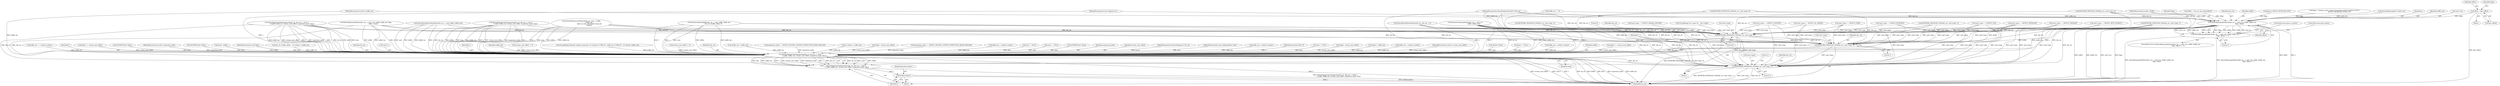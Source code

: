 digraph "0_suricata_47afc577ff763150f9b47f10331f5ef9eb847a57@pointer" {
"1001216" [label="(Call,offset = bjd->offset)"];
"1001266" [label="(Call,DetectBytejumpDoMatch(det_ctx, s, smd->ctx, buffer, buffer_len,\n                                  flags, offset))"];
"1001265" [label="(Call,DetectBytejumpDoMatch(det_ctx, s, smd->ctx, buffer, buffer_len,\n                                  flags, offset) != 1)"];
"1001529" [label="(Call,KEYWORD_PROFILING_END(det_ctx, smd->type, 0))"];
"1001544" [label="(Call,KEYWORD_PROFILING_END(det_ctx, smd->type, 1))"];
"1001553" [label="(Call,DetectEngineContentInspection(de_ctx, det_ctx, s, smd+1,\n                f, buffer, buffer_len, stream_start_offset, inspection_mode, data))"];
"1001551" [label="(Call,r = DetectEngineContentInspection(de_ctx, det_ctx, s, smd+1,\n                f, buffer, buffer_len, stream_start_offset, inspection_mode, data))"];
"1001566" [label="(Call,SCReturnInt(r))"];
"1001569" [label="(Call,KEYWORD_PROFILING_END(det_ctx, smd->type, 1))"];
"1001216" [label="(Call,offset = bjd->offset)"];
"1001562" [label="(Identifier,buffer_len)"];
"1001543" [label="(Block,)"];
"1000540" [label="(Call,stream_start_offset != 0)"];
"1000181" [label="(Call,KEYWORD_PROFILING_END(det_ctx, smd->type, 0))"];
"1000177" [label="(Call,buffer_len == 0)"];
"1000139" [label="(MethodParameterIn,uint32_t buffer_len)"];
"1001462" [label="(Call,DetectLuaMatchBuffer(det_ctx, s, smd, buffer, buffer_len,\n                    det_ctx->buffer_offset, f))"];
"1001566" [label="(Call,SCReturnInt(r))"];
"1000135" [label="(MethodParameterIn,const Signature *s)"];
"1000945" [label="(Call,SCLogDebug(\"absolute isdataat mismatch, id->isdataat %\"PRIu32\", buffer_len %\"PRIu32\"\", id->dataat, buffer_len))"];
"1001411" [label="(Call,buffer_len > urilend->urilen1)"];
"1001536" [label="(Literal,0)"];
"1001226" [label="(Call,offset = det_ctx->bj_values[offset])"];
"1001554" [label="(Identifier,de_ctx)"];
"1001557" [label="(Call,smd+1)"];
"1001556" [label="(Identifier,s)"];
"1000382" [label="(Call,stream_start_offset != 0)"];
"1001279" [label="(ControlStructure,goto match;)"];
"1001275" [label="(Identifier,offset)"];
"1001555" [label="(Identifier,det_ctx)"];
"1000645" [label="(Call,sbuffer_len > buffer_len)"];
"1001217" [label="(Identifier,offset)"];
"1001567" [label="(Identifier,r)"];
"1001362" [label="(Call,smd->type == DETECT_AL_URILEN)"];
"1000961" [label="(Call,smd->type == DETECT_PCRE)"];
"1000771" [label="(Call,inspection_mode == DETECT_ENGINE_CONTENT_INSPECTION_MODE_PAYLOAD)"];
"1000927" [label="(Call,id->dataat < buffer_len)"];
"1001038" [label="(Call,KEYWORD_PROFILING_END(det_ctx, smd->type, 1))"];
"1001569" [label="(Call,KEYWORD_PROFILING_END(det_ctx, smd->type, 1))"];
"1000567" [label="(Call,depth - stream_start_offset)"];
"1001552" [label="(Identifier,r)"];
"1001003" [label="(Call,inspection_mode == DETECT_ENGINE_CONTENT_INSPECTION_MODE_PAYLOAD)"];
"1001267" [label="(Identifier,det_ctx)"];
"1001565" [label="(Identifier,data)"];
"1001549" [label="(Literal,1)"];
"1001571" [label="(Call,smd->type)"];
"1001423" [label="(Call,buffer_len > urilend->urilen1)"];
"1001150" [label="(Call,data != NULL)"];
"1000190" [label="(Call,smd->type == DETECT_CONTENT)"];
"1000174" [label="(Call,smd == NULL)"];
"1001272" [label="(Identifier,buffer)"];
"1001320" [label="(Call,(DCERPCState *)data)"];
"1001544" [label="(Call,KEYWORD_PROFILING_END(det_ctx, smd->type, 1))"];
"1000870" [label="(Call,smd->type == DETECT_ISDATAAT)"];
"1001568" [label="(JumpTarget,final_match:)"];
"1001551" [label="(Call,r = DetectEngineContentInspection(de_ctx, det_ctx, s, smd+1,\n                f, buffer, buffer_len, stream_start_offset, inspection_mode, data))"];
"1001574" [label="(Literal,1)"];
"1001546" [label="(Call,smd->type)"];
"1001235" [label="(Call,flags & DETECT_BYTEJUMP_DCE)"];
"1001564" [label="(Identifier,inspection_mode)"];
"1001248" [label="(Call,flags |= ((dcerpc_state->dcerpc.dcerpchdr.packed_drep[0] & 0x10) ?\n                      DETECT_BYTEJUMP_LITTLE: 0))"];
"1001563" [label="(Identifier,stream_start_offset)"];
"1000133" [label="(MethodParameterIn,DetectEngineCtx *de_ctx)"];
"1001577" [label="(MethodReturn,int)"];
"1001223" [label="(Identifier,flags)"];
"1001276" [label="(Literal,1)"];
"1001576" [label="(Literal,1)"];
"1001529" [label="(Call,KEYWORD_PROFILING_END(det_ctx, smd->type, 0))"];
"1001570" [label="(Identifier,det_ctx)"];
"1000136" [label="(MethodParameterIn,const SigMatchData *smd)"];
"1001400" [label="(Call,buffer_len < urilend->urilen1)"];
"1001341" [label="(Call,DetectByteExtractDoMatch(det_ctx, smd, s, buffer,\n                                     buffer_len,\n                                     &det_ctx->bj_values[bed->local_id],\n                                     endian))"];
"1000796" [label="(Call,KEYWORD_PROFILING_END(det_ctx, smd->type, 1))"];
"1000137" [label="(MethodParameterIn,Flow *f)"];
"1001204" [label="(Call,(DetectBytejumpData *)smd->ctx)"];
"1001200" [label="(Block,)"];
"1001512" [label="(Call,DetectBase64DataDoMatch(de_ctx, det_ctx, s, f))"];
"1001553" [label="(Call,DetectEngineContentInspection(de_ctx, det_ctx, s, smd+1,\n                f, buffer, buffer_len, stream_start_offset, inspection_mode, data))"];
"1001530" [label="(Identifier,det_ctx)"];
"1001238" [label="(Call,data != NULL)"];
"1001505" [label="(Call,KEYWORD_PROFILING_END(det_ctx, smd->type, 1))"];
"1001278" [label="(ControlStructure,goto no_match;)"];
"1001268" [label="(Identifier,s)"];
"1001452" [label="(Call,smd->type == DETECT_LUA)"];
"1000407" [label="(Call,depth - stream_start_offset)"];
"1001089" [label="(Call,smd->type == DETECT_BYTETEST)"];
"1001273" [label="(Identifier,buffer_len)"];
"1000164" [label="(Call,KEYWORD_PROFILING_END(det_ctx, smd->type, 0))"];
"1001195" [label="(Call,smd->type == DETECT_BYTEJUMP)"];
"1000602" [label="(Call,depth > buffer_len)"];
"1001428" [label="(Call,buffer_len < urilend->urilen2)"];
"1000140" [label="(MethodParameterIn,uint32_t stream_start_offset)"];
"1001269" [label="(Call,smd->ctx)"];
"1000134" [label="(MethodParameterIn,DetectEngineThreadCtx *det_ctx)"];
"1001482" [label="(Call,smd->type == DETECT_BASE64_DECODE)"];
"1001489" [label="(Call,DetectBase64DecodeDoMatch(det_ctx, s, smd, buffer, buffer_len))"];
"1001521" [label="(Call,SCLogDebug(\"sm->type %u\", smd->type))"];
"1001274" [label="(Identifier,flags)"];
"1001013" [label="(Call,DetectPcrePayloadMatch(det_ctx, s, smd, p, f,\n                                       buffer, buffer_len))"];
"1001008" [label="(Call,(Packet *)data)"];
"1001545" [label="(Identifier,det_ctx)"];
"1001313" [label="(Call,data != NULL)"];
"1001051" [label="(Call,DetectEngineContentInspection(de_ctx, det_ctx, s, smd+1,\n                    f, buffer, buffer_len, stream_start_offset, inspection_mode, data))"];
"1001534" [label="(Literal,0)"];
"1001561" [label="(Identifier,buffer)"];
"1000550" [label="(Call,depth <= stream_start_offset)"];
"1000805" [label="(Call,DetectEngineContentInspection(de_ctx, det_ctx, s, smd+1,\n                        f, buffer, buffer_len, stream_start_offset, inspection_mode, data))"];
"1000138" [label="(MethodParameterIn,uint8_t *buffer)"];
"1001389" [label="(Call,buffer_len == urilend->urilen1)"];
"1001560" [label="(Identifier,f)"];
"1000390" [label="(Call,depth <= stream_start_offset)"];
"1001264" [label="(ControlStructure,if (DetectBytejumpDoMatch(det_ctx, s, smd->ctx, buffer, buffer_len,\n                                  flags, offset) != 1))"];
"1001245" [label="(Call,(DCERPCState *)data)"];
"1000141" [label="(MethodParameterIn,uint8_t inspection_mode)"];
"1001157" [label="(Call,(DCERPCState *)data)"];
"1000746" [label="(Call,found - buffer)"];
"1001218" [label="(Call,bjd->offset)"];
"1001282" [label="(Call,smd->type == DETECT_BYTE_EXTRACT)"];
"1001265" [label="(Call,DetectBytejumpDoMatch(det_ctx, s, smd->ctx, buffer, buffer_len,\n                                  flags, offset) != 1)"];
"1001531" [label="(Call,smd->type)"];
"1001178" [label="(Call,DetectBytetestDoMatch(det_ctx, s, smd->ctx, buffer, buffer_len, flags,\n                                  offset, value))"];
"1001266" [label="(Call,DetectBytejumpDoMatch(det_ctx, s, smd->ctx, buffer, buffer_len,\n                                  flags, offset))"];
"1000142" [label="(MethodParameterIn,void *data)"];
"1000143" [label="(Block,)"];
"1000894" [label="(Call,det_ctx->buffer_offset + id->dataat > buffer_len)"];
"1001216" -> "1001200"  [label="AST: "];
"1001216" -> "1001218"  [label="CFG: "];
"1001217" -> "1001216"  [label="AST: "];
"1001218" -> "1001216"  [label="AST: "];
"1001223" -> "1001216"  [label="CFG: "];
"1001216" -> "1001577"  [label="DDG: bjd->offset"];
"1001216" -> "1001266"  [label="DDG: offset"];
"1001266" -> "1001265"  [label="AST: "];
"1001266" -> "1001275"  [label="CFG: "];
"1001267" -> "1001266"  [label="AST: "];
"1001268" -> "1001266"  [label="AST: "];
"1001269" -> "1001266"  [label="AST: "];
"1001272" -> "1001266"  [label="AST: "];
"1001273" -> "1001266"  [label="AST: "];
"1001274" -> "1001266"  [label="AST: "];
"1001275" -> "1001266"  [label="AST: "];
"1001276" -> "1001266"  [label="CFG: "];
"1001266" -> "1001577"  [label="DDG: offset"];
"1001266" -> "1001577"  [label="DDG: s"];
"1001266" -> "1001577"  [label="DDG: buffer"];
"1001266" -> "1001577"  [label="DDG: buffer_len"];
"1001266" -> "1001577"  [label="DDG: smd->ctx"];
"1001266" -> "1001577"  [label="DDG: flags"];
"1001266" -> "1001265"  [label="DDG: flags"];
"1001266" -> "1001265"  [label="DDG: offset"];
"1001266" -> "1001265"  [label="DDG: buffer"];
"1001266" -> "1001265"  [label="DDG: det_ctx"];
"1001266" -> "1001265"  [label="DDG: smd->ctx"];
"1001266" -> "1001265"  [label="DDG: buffer_len"];
"1001266" -> "1001265"  [label="DDG: s"];
"1000181" -> "1001266"  [label="DDG: det_ctx"];
"1000164" -> "1001266"  [label="DDG: det_ctx"];
"1000134" -> "1001266"  [label="DDG: det_ctx"];
"1000135" -> "1001266"  [label="DDG: s"];
"1001204" -> "1001266"  [label="DDG: smd->ctx"];
"1000138" -> "1001266"  [label="DDG: buffer"];
"1000177" -> "1001266"  [label="DDG: buffer_len"];
"1000139" -> "1001266"  [label="DDG: buffer_len"];
"1001248" -> "1001266"  [label="DDG: flags"];
"1001235" -> "1001266"  [label="DDG: flags"];
"1001226" -> "1001266"  [label="DDG: offset"];
"1001266" -> "1001529"  [label="DDG: det_ctx"];
"1001266" -> "1001544"  [label="DDG: det_ctx"];
"1001266" -> "1001553"  [label="DDG: buffer"];
"1001266" -> "1001553"  [label="DDG: buffer_len"];
"1001266" -> "1001553"  [label="DDG: s"];
"1001266" -> "1001569"  [label="DDG: det_ctx"];
"1001265" -> "1001264"  [label="AST: "];
"1001265" -> "1001276"  [label="CFG: "];
"1001276" -> "1001265"  [label="AST: "];
"1001278" -> "1001265"  [label="CFG: "];
"1001279" -> "1001265"  [label="CFG: "];
"1001265" -> "1001577"  [label="DDG: DetectBytejumpDoMatch(det_ctx, s, smd->ctx, buffer, buffer_len,\n                                  flags, offset) != 1"];
"1001265" -> "1001577"  [label="DDG: DetectBytejumpDoMatch(det_ctx, s, smd->ctx, buffer, buffer_len,\n                                  flags, offset)"];
"1001529" -> "1000143"  [label="AST: "];
"1001529" -> "1001534"  [label="CFG: "];
"1001530" -> "1001529"  [label="AST: "];
"1001531" -> "1001529"  [label="AST: "];
"1001534" -> "1001529"  [label="AST: "];
"1001536" -> "1001529"  [label="CFG: "];
"1001529" -> "1001577"  [label="DDG: KEYWORD_PROFILING_END(det_ctx, smd->type, 0)"];
"1000181" -> "1001529"  [label="DDG: det_ctx"];
"1001341" -> "1001529"  [label="DDG: det_ctx"];
"1001512" -> "1001529"  [label="DDG: det_ctx"];
"1001013" -> "1001529"  [label="DDG: det_ctx"];
"1001489" -> "1001529"  [label="DDG: det_ctx"];
"1001462" -> "1001529"  [label="DDG: det_ctx"];
"1000805" -> "1001529"  [label="DDG: det_ctx"];
"1001178" -> "1001529"  [label="DDG: det_ctx"];
"1000164" -> "1001529"  [label="DDG: det_ctx"];
"1001051" -> "1001529"  [label="DDG: det_ctx"];
"1000134" -> "1001529"  [label="DDG: det_ctx"];
"1001038" -> "1001529"  [label="DDG: smd->type"];
"1001282" -> "1001529"  [label="DDG: smd->type"];
"1000870" -> "1001529"  [label="DDG: smd->type"];
"1001521" -> "1001529"  [label="DDG: smd->type"];
"1000190" -> "1001529"  [label="DDG: smd->type"];
"1001195" -> "1001529"  [label="DDG: smd->type"];
"1000796" -> "1001529"  [label="DDG: smd->type"];
"1001089" -> "1001529"  [label="DDG: smd->type"];
"1001505" -> "1001529"  [label="DDG: smd->type"];
"1001362" -> "1001529"  [label="DDG: smd->type"];
"1000961" -> "1001529"  [label="DDG: smd->type"];
"1001452" -> "1001529"  [label="DDG: smd->type"];
"1001482" -> "1001529"  [label="DDG: smd->type"];
"1001529" -> "1001544"  [label="DDG: det_ctx"];
"1001529" -> "1001544"  [label="DDG: smd->type"];
"1001529" -> "1001569"  [label="DDG: det_ctx"];
"1001529" -> "1001569"  [label="DDG: smd->type"];
"1001544" -> "1001543"  [label="AST: "];
"1001544" -> "1001549"  [label="CFG: "];
"1001545" -> "1001544"  [label="AST: "];
"1001546" -> "1001544"  [label="AST: "];
"1001549" -> "1001544"  [label="AST: "];
"1001552" -> "1001544"  [label="CFG: "];
"1000181" -> "1001544"  [label="DDG: det_ctx"];
"1001341" -> "1001544"  [label="DDG: det_ctx"];
"1001013" -> "1001544"  [label="DDG: det_ctx"];
"1000164" -> "1001544"  [label="DDG: det_ctx"];
"1001462" -> "1001544"  [label="DDG: det_ctx"];
"1000805" -> "1001544"  [label="DDG: det_ctx"];
"1001178" -> "1001544"  [label="DDG: det_ctx"];
"1000134" -> "1001544"  [label="DDG: det_ctx"];
"1001038" -> "1001544"  [label="DDG: smd->type"];
"1000870" -> "1001544"  [label="DDG: smd->type"];
"1000190" -> "1001544"  [label="DDG: smd->type"];
"1001195" -> "1001544"  [label="DDG: smd->type"];
"1001452" -> "1001544"  [label="DDG: smd->type"];
"1000796" -> "1001544"  [label="DDG: smd->type"];
"1001089" -> "1001544"  [label="DDG: smd->type"];
"1001282" -> "1001544"  [label="DDG: smd->type"];
"1001362" -> "1001544"  [label="DDG: smd->type"];
"1000961" -> "1001544"  [label="DDG: smd->type"];
"1001544" -> "1001553"  [label="DDG: det_ctx"];
"1001544" -> "1001569"  [label="DDG: smd->type"];
"1001553" -> "1001551"  [label="AST: "];
"1001553" -> "1001565"  [label="CFG: "];
"1001554" -> "1001553"  [label="AST: "];
"1001555" -> "1001553"  [label="AST: "];
"1001556" -> "1001553"  [label="AST: "];
"1001557" -> "1001553"  [label="AST: "];
"1001560" -> "1001553"  [label="AST: "];
"1001561" -> "1001553"  [label="AST: "];
"1001562" -> "1001553"  [label="AST: "];
"1001563" -> "1001553"  [label="AST: "];
"1001564" -> "1001553"  [label="AST: "];
"1001565" -> "1001553"  [label="AST: "];
"1001551" -> "1001553"  [label="CFG: "];
"1001553" -> "1001577"  [label="DDG: stream_start_offset"];
"1001553" -> "1001577"  [label="DDG: smd+1"];
"1001553" -> "1001577"  [label="DDG: s"];
"1001553" -> "1001577"  [label="DDG: de_ctx"];
"1001553" -> "1001577"  [label="DDG: buffer"];
"1001553" -> "1001577"  [label="DDG: data"];
"1001553" -> "1001577"  [label="DDG: inspection_mode"];
"1001553" -> "1001577"  [label="DDG: buffer_len"];
"1001553" -> "1001577"  [label="DDG: f"];
"1001553" -> "1001551"  [label="DDG: de_ctx"];
"1001553" -> "1001551"  [label="DDG: smd+1"];
"1001553" -> "1001551"  [label="DDG: buffer"];
"1001553" -> "1001551"  [label="DDG: data"];
"1001553" -> "1001551"  [label="DDG: buffer_len"];
"1001553" -> "1001551"  [label="DDG: f"];
"1001553" -> "1001551"  [label="DDG: stream_start_offset"];
"1001553" -> "1001551"  [label="DDG: inspection_mode"];
"1001553" -> "1001551"  [label="DDG: s"];
"1001553" -> "1001551"  [label="DDG: det_ctx"];
"1001512" -> "1001553"  [label="DDG: de_ctx"];
"1001512" -> "1001553"  [label="DDG: f"];
"1001512" -> "1001553"  [label="DDG: s"];
"1000805" -> "1001553"  [label="DDG: de_ctx"];
"1000805" -> "1001553"  [label="DDG: buffer"];
"1000805" -> "1001553"  [label="DDG: data"];
"1000805" -> "1001553"  [label="DDG: buffer_len"];
"1000805" -> "1001553"  [label="DDG: f"];
"1000805" -> "1001553"  [label="DDG: stream_start_offset"];
"1000805" -> "1001553"  [label="DDG: inspection_mode"];
"1000805" -> "1001553"  [label="DDG: s"];
"1001051" -> "1001553"  [label="DDG: de_ctx"];
"1001051" -> "1001553"  [label="DDG: buffer"];
"1001051" -> "1001553"  [label="DDG: data"];
"1001051" -> "1001553"  [label="DDG: buffer_len"];
"1001051" -> "1001553"  [label="DDG: f"];
"1001051" -> "1001553"  [label="DDG: stream_start_offset"];
"1001051" -> "1001553"  [label="DDG: inspection_mode"];
"1001051" -> "1001553"  [label="DDG: s"];
"1000133" -> "1001553"  [label="DDG: de_ctx"];
"1001013" -> "1001553"  [label="DDG: smd"];
"1001013" -> "1001553"  [label="DDG: buffer"];
"1001013" -> "1001553"  [label="DDG: buffer_len"];
"1001013" -> "1001553"  [label="DDG: f"];
"1001013" -> "1001553"  [label="DDG: s"];
"1001489" -> "1001553"  [label="DDG: smd"];
"1001489" -> "1001553"  [label="DDG: buffer"];
"1001489" -> "1001553"  [label="DDG: buffer_len"];
"1001489" -> "1001553"  [label="DDG: s"];
"1001341" -> "1001553"  [label="DDG: smd"];
"1001341" -> "1001553"  [label="DDG: buffer"];
"1001341" -> "1001553"  [label="DDG: buffer_len"];
"1001341" -> "1001553"  [label="DDG: s"];
"1001462" -> "1001553"  [label="DDG: smd"];
"1001462" -> "1001553"  [label="DDG: buffer"];
"1001462" -> "1001553"  [label="DDG: buffer_len"];
"1001462" -> "1001553"  [label="DDG: f"];
"1001462" -> "1001553"  [label="DDG: s"];
"1000174" -> "1001553"  [label="DDG: smd"];
"1000136" -> "1001553"  [label="DDG: smd"];
"1000746" -> "1001553"  [label="DDG: buffer"];
"1001178" -> "1001553"  [label="DDG: buffer"];
"1001178" -> "1001553"  [label="DDG: buffer_len"];
"1001178" -> "1001553"  [label="DDG: s"];
"1000138" -> "1001553"  [label="DDG: buffer"];
"1001245" -> "1001553"  [label="DDG: data"];
"1001150" -> "1001553"  [label="DDG: data"];
"1001238" -> "1001553"  [label="DDG: data"];
"1001320" -> "1001553"  [label="DDG: data"];
"1001157" -> "1001553"  [label="DDG: data"];
"1001008" -> "1001553"  [label="DDG: data"];
"1001313" -> "1001553"  [label="DDG: data"];
"1000142" -> "1001553"  [label="DDG: data"];
"1001428" -> "1001553"  [label="DDG: buffer_len"];
"1000945" -> "1001553"  [label="DDG: buffer_len"];
"1000602" -> "1001553"  [label="DDG: buffer_len"];
"1001423" -> "1001553"  [label="DDG: buffer_len"];
"1001411" -> "1001553"  [label="DDG: buffer_len"];
"1000177" -> "1001553"  [label="DDG: buffer_len"];
"1000645" -> "1001553"  [label="DDG: buffer_len"];
"1001400" -> "1001553"  [label="DDG: buffer_len"];
"1000927" -> "1001553"  [label="DDG: buffer_len"];
"1000894" -> "1001553"  [label="DDG: buffer_len"];
"1001389" -> "1001553"  [label="DDG: buffer_len"];
"1000139" -> "1001553"  [label="DDG: buffer_len"];
"1000137" -> "1001553"  [label="DDG: f"];
"1000382" -> "1001553"  [label="DDG: stream_start_offset"];
"1000407" -> "1001553"  [label="DDG: stream_start_offset"];
"1000390" -> "1001553"  [label="DDG: stream_start_offset"];
"1000550" -> "1001553"  [label="DDG: stream_start_offset"];
"1000540" -> "1001553"  [label="DDG: stream_start_offset"];
"1000567" -> "1001553"  [label="DDG: stream_start_offset"];
"1000140" -> "1001553"  [label="DDG: stream_start_offset"];
"1000771" -> "1001553"  [label="DDG: inspection_mode"];
"1001003" -> "1001553"  [label="DDG: inspection_mode"];
"1000141" -> "1001553"  [label="DDG: inspection_mode"];
"1000135" -> "1001553"  [label="DDG: s"];
"1000134" -> "1001553"  [label="DDG: det_ctx"];
"1001553" -> "1001569"  [label="DDG: det_ctx"];
"1001551" -> "1001543"  [label="AST: "];
"1001552" -> "1001551"  [label="AST: "];
"1001567" -> "1001551"  [label="CFG: "];
"1001551" -> "1001577"  [label="DDG: DetectEngineContentInspection(de_ctx, det_ctx, s, smd+1,\n                f, buffer, buffer_len, stream_start_offset, inspection_mode, data)"];
"1001551" -> "1001566"  [label="DDG: r"];
"1001566" -> "1001543"  [label="AST: "];
"1001566" -> "1001567"  [label="CFG: "];
"1001567" -> "1001566"  [label="AST: "];
"1001568" -> "1001566"  [label="CFG: "];
"1001566" -> "1001577"  [label="DDG: r"];
"1001566" -> "1001577"  [label="DDG: SCReturnInt(r)"];
"1001569" -> "1000143"  [label="AST: "];
"1001569" -> "1001574"  [label="CFG: "];
"1001570" -> "1001569"  [label="AST: "];
"1001571" -> "1001569"  [label="AST: "];
"1001574" -> "1001569"  [label="AST: "];
"1001576" -> "1001569"  [label="CFG: "];
"1001569" -> "1001577"  [label="DDG: KEYWORD_PROFILING_END(det_ctx, smd->type, 1)"];
"1001569" -> "1001577"  [label="DDG: smd->type"];
"1001569" -> "1001577"  [label="DDG: det_ctx"];
"1000181" -> "1001569"  [label="DDG: det_ctx"];
"1001341" -> "1001569"  [label="DDG: det_ctx"];
"1001512" -> "1001569"  [label="DDG: det_ctx"];
"1001013" -> "1001569"  [label="DDG: det_ctx"];
"1000164" -> "1001569"  [label="DDG: det_ctx"];
"1001462" -> "1001569"  [label="DDG: det_ctx"];
"1000805" -> "1001569"  [label="DDG: det_ctx"];
"1001178" -> "1001569"  [label="DDG: det_ctx"];
"1000134" -> "1001569"  [label="DDG: det_ctx"];
"1001038" -> "1001569"  [label="DDG: smd->type"];
"1000870" -> "1001569"  [label="DDG: smd->type"];
"1000190" -> "1001569"  [label="DDG: smd->type"];
"1001195" -> "1001569"  [label="DDG: smd->type"];
"1001452" -> "1001569"  [label="DDG: smd->type"];
"1000796" -> "1001569"  [label="DDG: smd->type"];
"1001089" -> "1001569"  [label="DDG: smd->type"];
"1001505" -> "1001569"  [label="DDG: smd->type"];
"1001282" -> "1001569"  [label="DDG: smd->type"];
"1001362" -> "1001569"  [label="DDG: smd->type"];
"1000961" -> "1001569"  [label="DDG: smd->type"];
}
